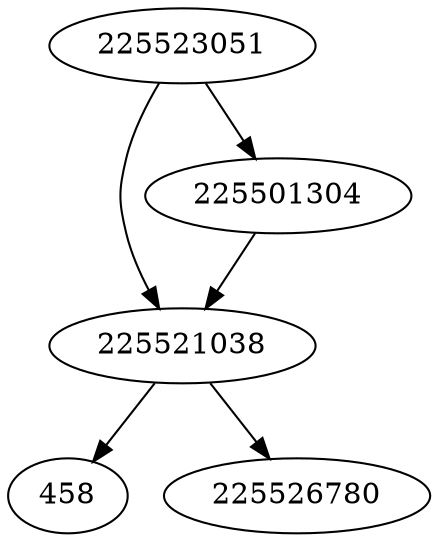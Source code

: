 strict digraph  {
458;
225523051;
225521038;
225501304;
225526780;
225523051 -> 225521038;
225523051 -> 225501304;
225521038 -> 225526780;
225521038 -> 458;
225501304 -> 225521038;
}
